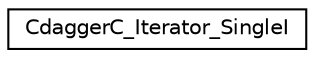 digraph "Graphical Class Hierarchy"
{
  edge [fontname="Helvetica",fontsize="10",labelfontname="Helvetica",labelfontsize="10"];
  node [fontname="Helvetica",fontsize="10",shape=record];
  rankdir="LR";
  Node1 [label="CdaggerC_Iterator_SingleI",height=0.2,width=0.4,color="black", fillcolor="white", style="filled",URL="$classCdaggerC__Iterator__SingleI.html"];
}
